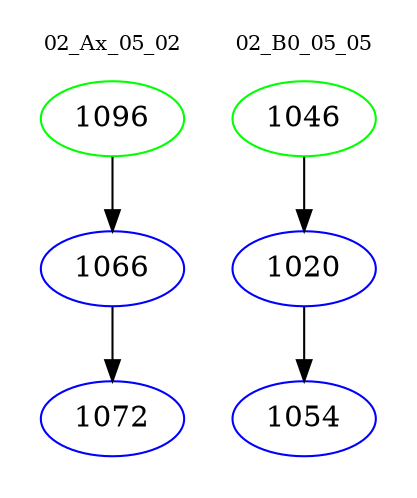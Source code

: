 digraph{
subgraph cluster_0 {
color = white
label = "02_Ax_05_02";
fontsize=10;
T0_1096 [label="1096", color="green"]
T0_1096 -> T0_1066 [color="black"]
T0_1066 [label="1066", color="blue"]
T0_1066 -> T0_1072 [color="black"]
T0_1072 [label="1072", color="blue"]
}
subgraph cluster_1 {
color = white
label = "02_B0_05_05";
fontsize=10;
T1_1046 [label="1046", color="green"]
T1_1046 -> T1_1020 [color="black"]
T1_1020 [label="1020", color="blue"]
T1_1020 -> T1_1054 [color="black"]
T1_1054 [label="1054", color="blue"]
}
}
